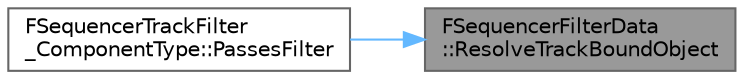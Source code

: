 digraph "FSequencerFilterData::ResolveTrackBoundObject"
{
 // INTERACTIVE_SVG=YES
 // LATEX_PDF_SIZE
  bgcolor="transparent";
  edge [fontname=Helvetica,fontsize=10,labelfontname=Helvetica,labelfontsize=10];
  node [fontname=Helvetica,fontsize=10,shape=box,height=0.2,width=0.4];
  rankdir="RL";
  Node1 [id="Node000001",label="FSequencerFilterData\l::ResolveTrackBoundObject",height=0.2,width=0.4,color="gray40", fillcolor="grey60", style="filled", fontcolor="black",tooltip=" "];
  Node1 -> Node2 [id="edge1_Node000001_Node000002",dir="back",color="steelblue1",style="solid",tooltip=" "];
  Node2 [id="Node000002",label="FSequencerTrackFilter\l_ComponentType::PassesFilter",height=0.2,width=0.4,color="grey40", fillcolor="white", style="filled",URL="$d7/ddd/classFSequencerTrackFilter__ComponentType.html#afc858a721059ec3b2ea527067e00febf",tooltip=" "];
}
